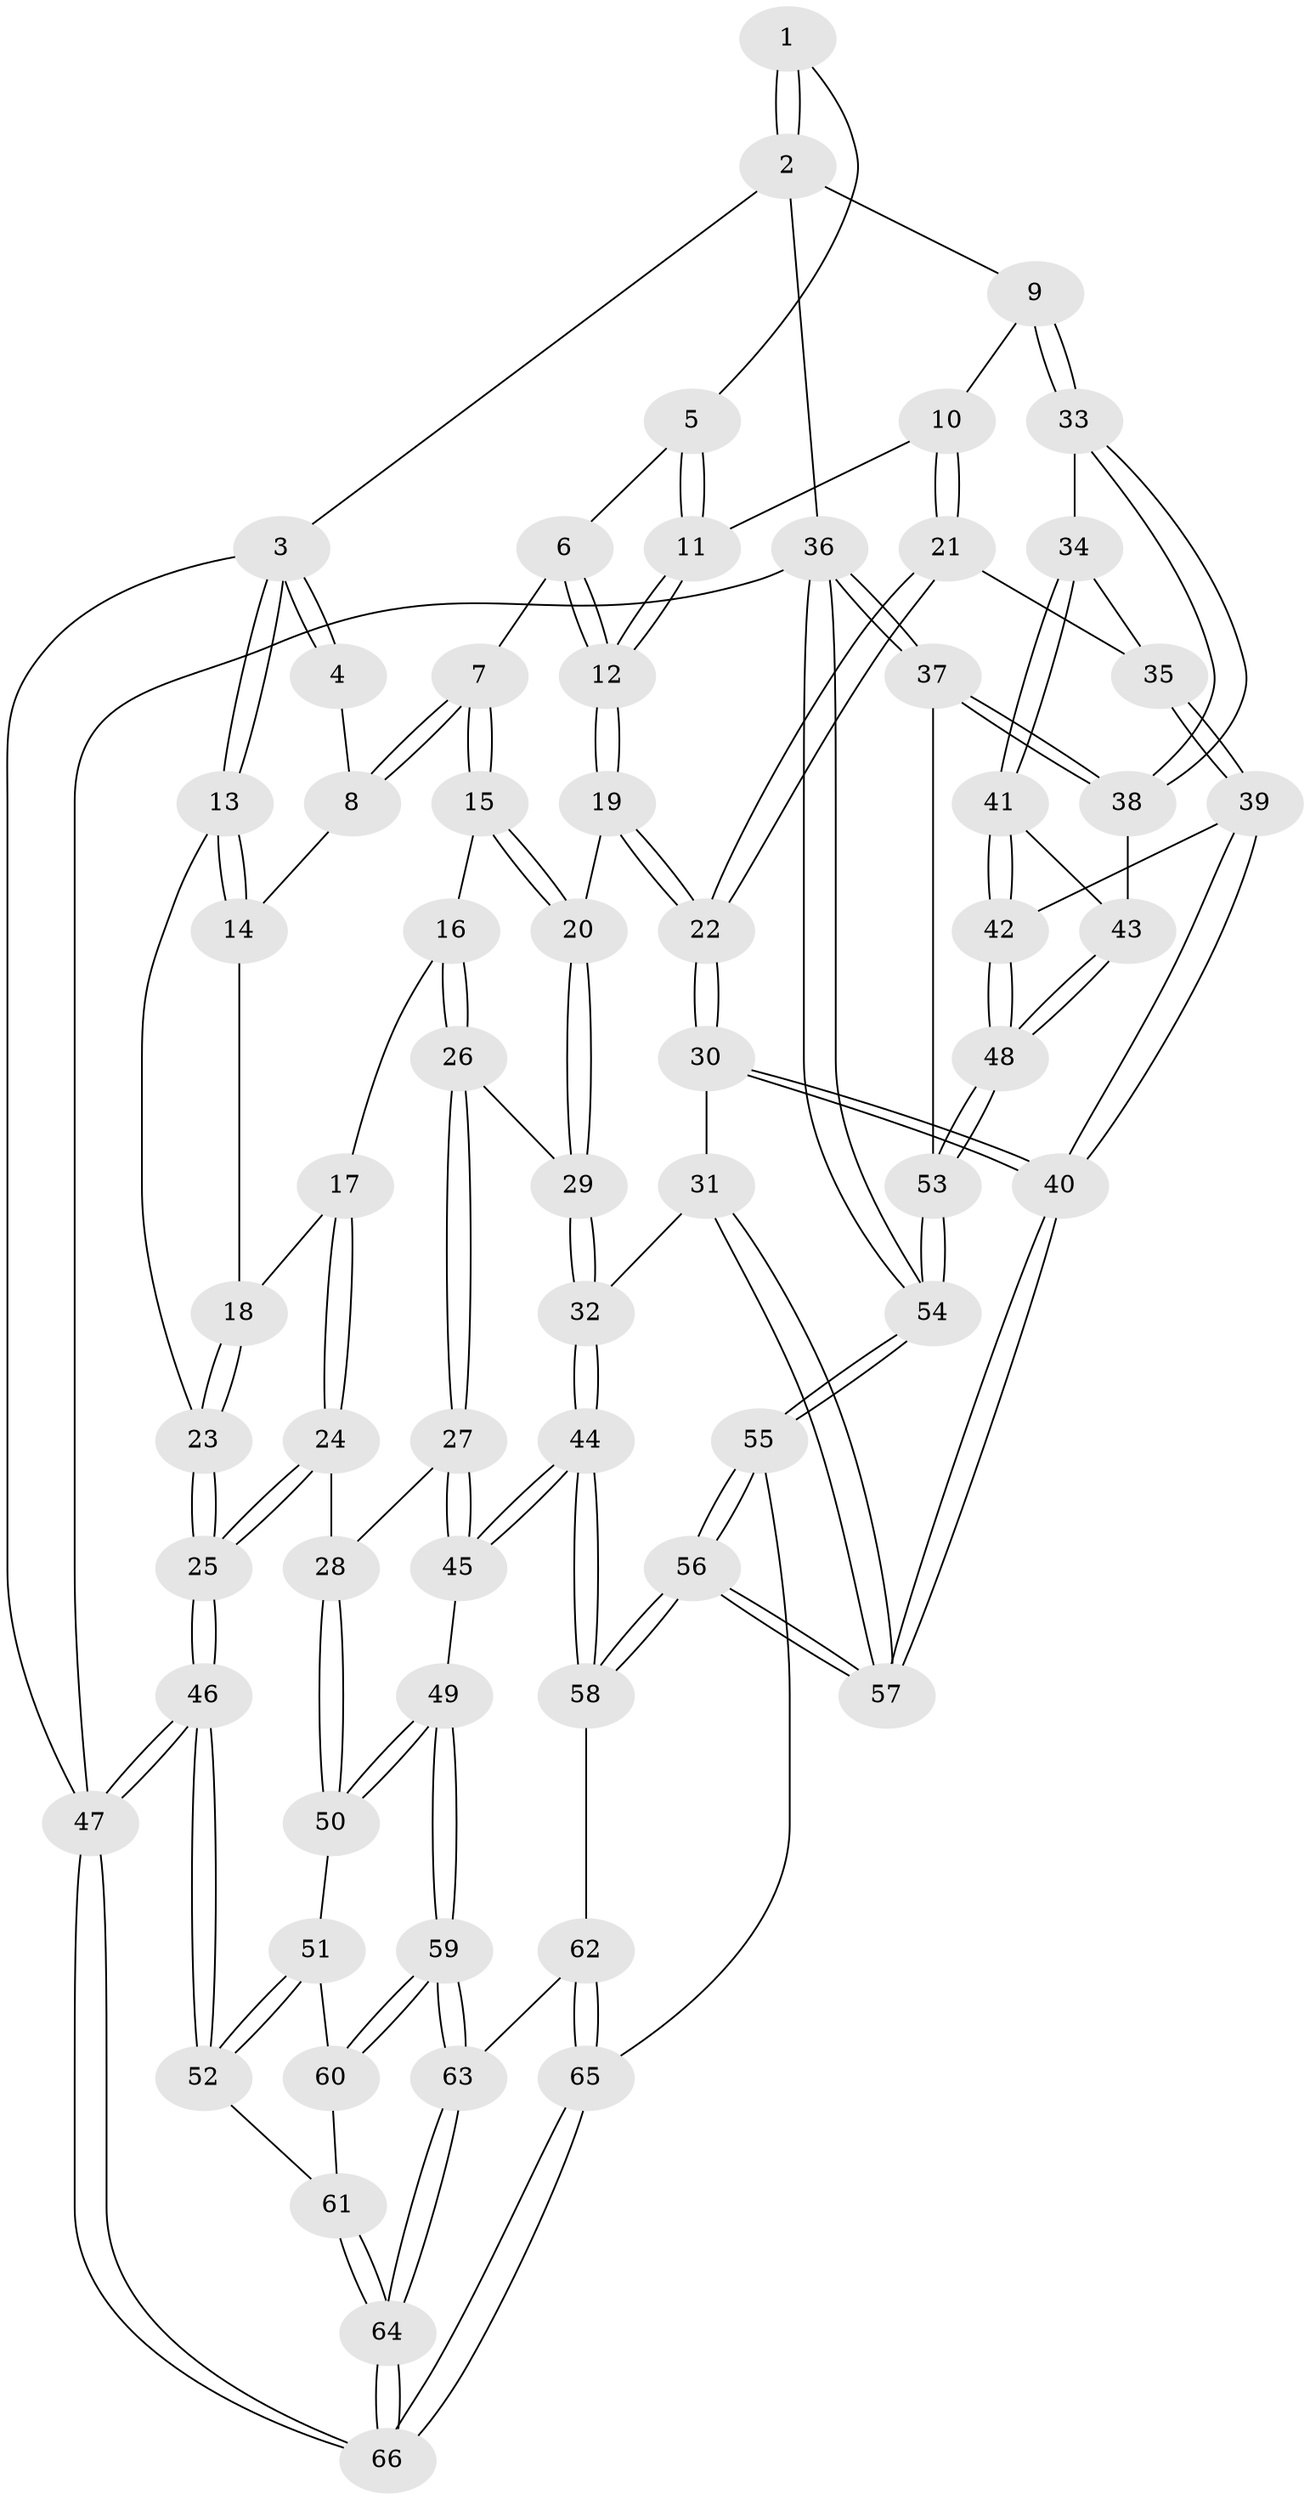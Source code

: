 // coarse degree distribution, {3: 0.10256410256410256, 7: 0.02564102564102564, 5: 0.38461538461538464, 4: 0.38461538461538464, 6: 0.10256410256410256}
// Generated by graph-tools (version 1.1) at 2025/52/02/27/25 19:52:43]
// undirected, 66 vertices, 162 edges
graph export_dot {
graph [start="1"]
  node [color=gray90,style=filled];
  1 [pos="+0.5418676860486741+0"];
  2 [pos="+1+0"];
  3 [pos="+0+0"];
  4 [pos="+0.2632241632044017+0"];
  5 [pos="+0.5300701651569624+0"];
  6 [pos="+0.3876162257416292+0.14205815416876336"];
  7 [pos="+0.24949627669731955+0.1546365814203797"];
  8 [pos="+0.2075412601833619+0.09739609707102653"];
  9 [pos="+1+0.048181004431607326"];
  10 [pos="+0.6399181837275875+0.2075824157719669"];
  11 [pos="+0.5802609601835378+0.178769366173272"];
  12 [pos="+0.4606835790200588+0.3061352380478709"];
  13 [pos="+0+0"];
  14 [pos="+0.0758789441397215+0.12806804438716793"];
  15 [pos="+0.24817454594128477+0.3093953554377888"];
  16 [pos="+0.18901338004430335+0.3271903434694149"];
  17 [pos="+0.14170181237467153+0.32293098042658347"];
  18 [pos="+0.08517693789058232+0.2796338731006788"];
  19 [pos="+0.4525855503879417+0.33327131740006616"];
  20 [pos="+0.28707588714788806+0.3344942583859073"];
  21 [pos="+0.6954878481138523+0.4221607463262471"];
  22 [pos="+0.5372306368036804+0.46223482074485345"];
  23 [pos="+0+0.3389245061571762"];
  24 [pos="+0+0.5276569296217724"];
  25 [pos="+0+0.5443246285489127"];
  26 [pos="+0.150749168842184+0.5162527221370881"];
  27 [pos="+0.1422631473717016+0.522473001050078"];
  28 [pos="+0.03731929409850074+0.5445675431251149"];
  29 [pos="+0.28233659965204816+0.49770679288345765"];
  30 [pos="+0.5223531128997436+0.49649422328537635"];
  31 [pos="+0.452599383116157+0.5747038578856566"];
  32 [pos="+0.3734341416852221+0.5950150347119897"];
  33 [pos="+1+0.17479672476113445"];
  34 [pos="+0.9302797290898674+0.3185851543798601"];
  35 [pos="+0.7329825508293163+0.4277659362361402"];
  36 [pos="+1+1"];
  37 [pos="+1+0.5557596263772503"];
  38 [pos="+1+0.5038488414618414"];
  39 [pos="+0.7843615038595564+0.6110133557755901"];
  40 [pos="+0.6931453893619823+0.6927143004982366"];
  41 [pos="+0.8830355473983373+0.5746205080658694"];
  42 [pos="+0.8056776049100506+0.6184964884854348"];
  43 [pos="+1+0.5728388987416034"];
  44 [pos="+0.29092889038066017+0.6974338371948687"];
  45 [pos="+0.27497098376736706+0.6974405671608892"];
  46 [pos="+0+0.679657189233867"];
  47 [pos="+0+1"];
  48 [pos="+0.892865623651129+0.7055860735446465"];
  49 [pos="+0.19522983465022534+0.7220880521819089"];
  50 [pos="+0.15945051396220483+0.7108497155587626"];
  51 [pos="+0.10659395637850781+0.7318114294002065"];
  52 [pos="+0+0.7138760416307006"];
  53 [pos="+0.9052292252891535+0.750270065256833"];
  54 [pos="+0.9907516971225908+1"];
  55 [pos="+0.6498113106475293+1"];
  56 [pos="+0.6165405605722835+0.953278573017404"];
  57 [pos="+0.6161249883624652+0.9163780452926903"];
  58 [pos="+0.2981374125615851+0.712808888968026"];
  59 [pos="+0.1528766785633917+0.8610790471780272"];
  60 [pos="+0.08109465176041006+0.7934414014183802"];
  61 [pos="+0.04465857790869414+0.8045951355567358"];
  62 [pos="+0.2897205678452889+0.8365159642031162"];
  63 [pos="+0.15141387993558347+0.9247158942851355"];
  64 [pos="+0.11847486409547832+1"];
  65 [pos="+0.5033565823393441+1"];
  66 [pos="+0.0707555054399566+1"];
  1 -- 2;
  1 -- 2;
  1 -- 5;
  2 -- 3;
  2 -- 9;
  2 -- 36;
  3 -- 4;
  3 -- 4;
  3 -- 13;
  3 -- 13;
  3 -- 47;
  4 -- 8;
  5 -- 6;
  5 -- 11;
  5 -- 11;
  6 -- 7;
  6 -- 12;
  6 -- 12;
  7 -- 8;
  7 -- 8;
  7 -- 15;
  7 -- 15;
  8 -- 14;
  9 -- 10;
  9 -- 33;
  9 -- 33;
  10 -- 11;
  10 -- 21;
  10 -- 21;
  11 -- 12;
  11 -- 12;
  12 -- 19;
  12 -- 19;
  13 -- 14;
  13 -- 14;
  13 -- 23;
  14 -- 18;
  15 -- 16;
  15 -- 20;
  15 -- 20;
  16 -- 17;
  16 -- 26;
  16 -- 26;
  17 -- 18;
  17 -- 24;
  17 -- 24;
  18 -- 23;
  18 -- 23;
  19 -- 20;
  19 -- 22;
  19 -- 22;
  20 -- 29;
  20 -- 29;
  21 -- 22;
  21 -- 22;
  21 -- 35;
  22 -- 30;
  22 -- 30;
  23 -- 25;
  23 -- 25;
  24 -- 25;
  24 -- 25;
  24 -- 28;
  25 -- 46;
  25 -- 46;
  26 -- 27;
  26 -- 27;
  26 -- 29;
  27 -- 28;
  27 -- 45;
  27 -- 45;
  28 -- 50;
  28 -- 50;
  29 -- 32;
  29 -- 32;
  30 -- 31;
  30 -- 40;
  30 -- 40;
  31 -- 32;
  31 -- 57;
  31 -- 57;
  32 -- 44;
  32 -- 44;
  33 -- 34;
  33 -- 38;
  33 -- 38;
  34 -- 35;
  34 -- 41;
  34 -- 41;
  35 -- 39;
  35 -- 39;
  36 -- 37;
  36 -- 37;
  36 -- 54;
  36 -- 54;
  36 -- 47;
  37 -- 38;
  37 -- 38;
  37 -- 53;
  38 -- 43;
  39 -- 40;
  39 -- 40;
  39 -- 42;
  40 -- 57;
  40 -- 57;
  41 -- 42;
  41 -- 42;
  41 -- 43;
  42 -- 48;
  42 -- 48;
  43 -- 48;
  43 -- 48;
  44 -- 45;
  44 -- 45;
  44 -- 58;
  44 -- 58;
  45 -- 49;
  46 -- 47;
  46 -- 47;
  46 -- 52;
  46 -- 52;
  47 -- 66;
  47 -- 66;
  48 -- 53;
  48 -- 53;
  49 -- 50;
  49 -- 50;
  49 -- 59;
  49 -- 59;
  50 -- 51;
  51 -- 52;
  51 -- 52;
  51 -- 60;
  52 -- 61;
  53 -- 54;
  53 -- 54;
  54 -- 55;
  54 -- 55;
  55 -- 56;
  55 -- 56;
  55 -- 65;
  56 -- 57;
  56 -- 57;
  56 -- 58;
  56 -- 58;
  58 -- 62;
  59 -- 60;
  59 -- 60;
  59 -- 63;
  59 -- 63;
  60 -- 61;
  61 -- 64;
  61 -- 64;
  62 -- 63;
  62 -- 65;
  62 -- 65;
  63 -- 64;
  63 -- 64;
  64 -- 66;
  64 -- 66;
  65 -- 66;
  65 -- 66;
}
